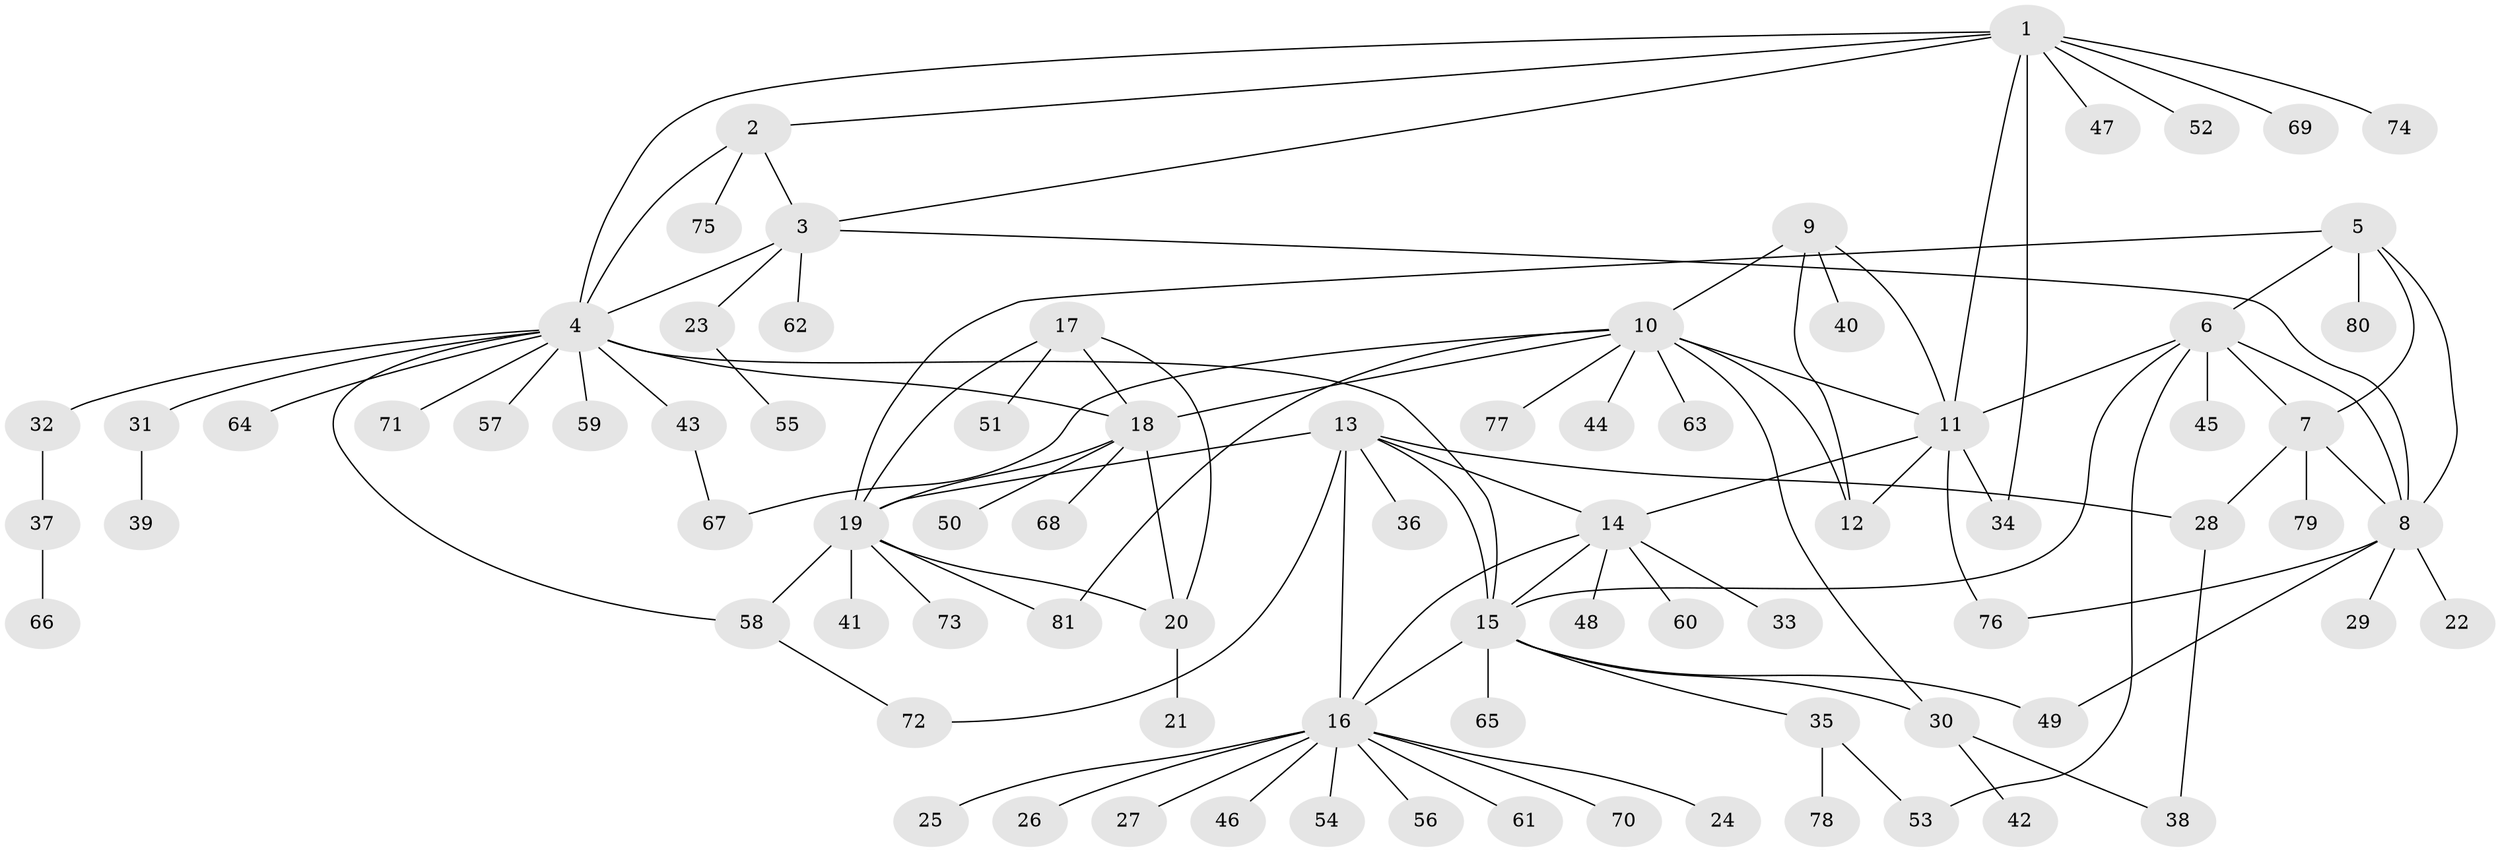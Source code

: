 // Generated by graph-tools (version 1.1) at 2025/50/03/09/25 03:50:42]
// undirected, 81 vertices, 112 edges
graph export_dot {
graph [start="1"]
  node [color=gray90,style=filled];
  1;
  2;
  3;
  4;
  5;
  6;
  7;
  8;
  9;
  10;
  11;
  12;
  13;
  14;
  15;
  16;
  17;
  18;
  19;
  20;
  21;
  22;
  23;
  24;
  25;
  26;
  27;
  28;
  29;
  30;
  31;
  32;
  33;
  34;
  35;
  36;
  37;
  38;
  39;
  40;
  41;
  42;
  43;
  44;
  45;
  46;
  47;
  48;
  49;
  50;
  51;
  52;
  53;
  54;
  55;
  56;
  57;
  58;
  59;
  60;
  61;
  62;
  63;
  64;
  65;
  66;
  67;
  68;
  69;
  70;
  71;
  72;
  73;
  74;
  75;
  76;
  77;
  78;
  79;
  80;
  81;
  1 -- 2;
  1 -- 3;
  1 -- 4;
  1 -- 11;
  1 -- 34;
  1 -- 47;
  1 -- 52;
  1 -- 69;
  1 -- 74;
  2 -- 3;
  2 -- 4;
  2 -- 75;
  3 -- 4;
  3 -- 8;
  3 -- 23;
  3 -- 62;
  4 -- 15;
  4 -- 18;
  4 -- 31;
  4 -- 32;
  4 -- 43;
  4 -- 57;
  4 -- 58;
  4 -- 59;
  4 -- 64;
  4 -- 71;
  5 -- 6;
  5 -- 7;
  5 -- 8;
  5 -- 19;
  5 -- 80;
  6 -- 7;
  6 -- 8;
  6 -- 11;
  6 -- 15;
  6 -- 45;
  6 -- 53;
  7 -- 8;
  7 -- 28;
  7 -- 79;
  8 -- 22;
  8 -- 29;
  8 -- 49;
  8 -- 76;
  9 -- 10;
  9 -- 11;
  9 -- 12;
  9 -- 40;
  10 -- 11;
  10 -- 12;
  10 -- 18;
  10 -- 30;
  10 -- 44;
  10 -- 63;
  10 -- 67;
  10 -- 77;
  10 -- 81;
  11 -- 12;
  11 -- 14;
  11 -- 34;
  11 -- 76;
  13 -- 14;
  13 -- 15;
  13 -- 16;
  13 -- 19;
  13 -- 28;
  13 -- 36;
  13 -- 72;
  14 -- 15;
  14 -- 16;
  14 -- 33;
  14 -- 48;
  14 -- 60;
  15 -- 16;
  15 -- 30;
  15 -- 35;
  15 -- 49;
  15 -- 65;
  16 -- 24;
  16 -- 25;
  16 -- 26;
  16 -- 27;
  16 -- 46;
  16 -- 54;
  16 -- 56;
  16 -- 61;
  16 -- 70;
  17 -- 18;
  17 -- 19;
  17 -- 20;
  17 -- 51;
  18 -- 19;
  18 -- 20;
  18 -- 50;
  18 -- 68;
  19 -- 20;
  19 -- 41;
  19 -- 58;
  19 -- 73;
  19 -- 81;
  20 -- 21;
  23 -- 55;
  28 -- 38;
  30 -- 38;
  30 -- 42;
  31 -- 39;
  32 -- 37;
  35 -- 53;
  35 -- 78;
  37 -- 66;
  43 -- 67;
  58 -- 72;
}
